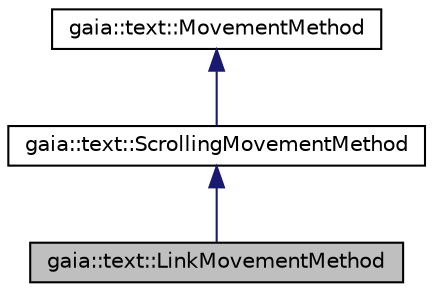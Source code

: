 digraph G
{
  edge [fontname="Helvetica",fontsize="10",labelfontname="Helvetica",labelfontsize="10"];
  node [fontname="Helvetica",fontsize="10",shape=record];
  Node1 [label="gaia::text::LinkMovementMethod",height=0.2,width=0.4,color="black", fillcolor="grey75", style="filled" fontcolor="black"];
  Node2 -> Node1 [dir=back,color="midnightblue",fontsize="10",style="solid",fontname="Helvetica"];
  Node2 [label="gaia::text::ScrollingMovementMethod",height=0.2,width=0.4,color="black", fillcolor="white", style="filled",URL="$d8/da4/classgaia_1_1text_1_1_scrolling_movement_method.html",tooltip="A movement method that interprets movement keys by scrolling the text buffer."];
  Node3 -> Node2 [dir=back,color="midnightblue",fontsize="10",style="solid",fontname="Helvetica"];
  Node3 [label="gaia::text::MovementMethod",height=0.2,width=0.4,color="black", fillcolor="white", style="filled",URL="$d7/d0c/classgaia_1_1text_1_1_movement_method.html",tooltip="Provides cursor positioning, scrolling and text selection functionality in a TextView."];
}
